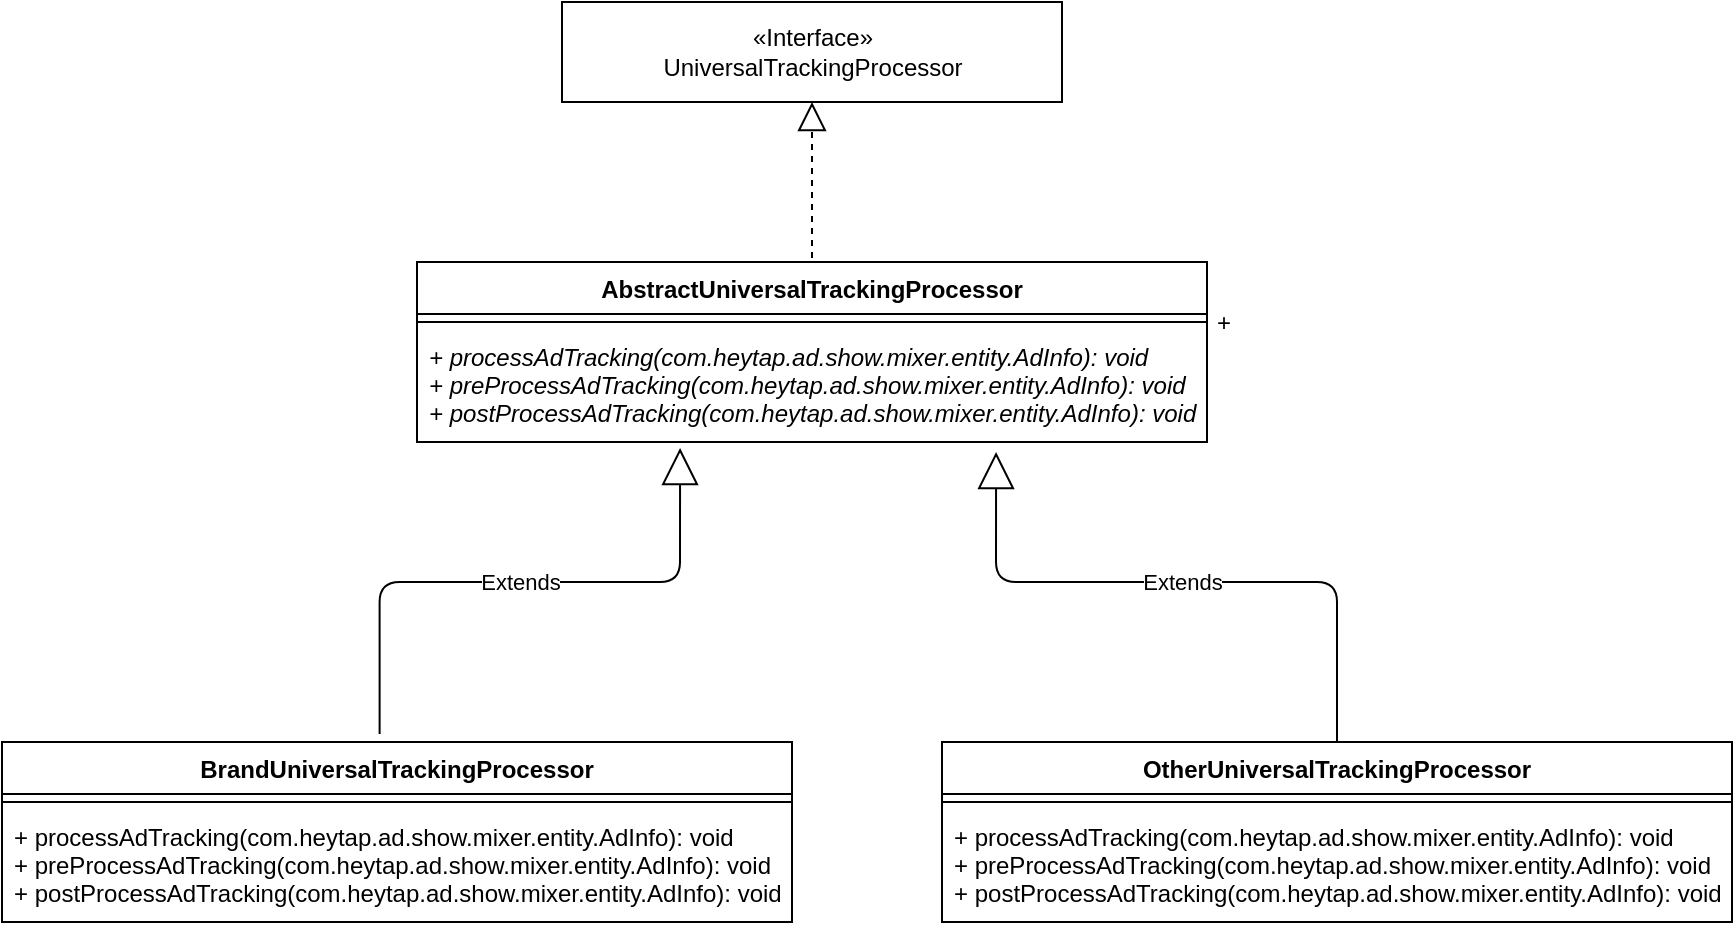 <mxfile version="14.7.7" type="github">
  <diagram id="6a731a19-8d31-9384-78a2-239565b7b9f0" name="Page-1">
    <mxGraphModel dx="1422" dy="916" grid="1" gridSize="10" guides="1" tooltips="1" connect="1" arrows="1" fold="1" page="1" pageScale="1" pageWidth="1169" pageHeight="827" background="none" math="0" shadow="0">
      <root>
        <mxCell id="0" />
        <mxCell id="1" parent="0" />
        <mxCell id="O0FxsAgiPYsCtjeI5LWV-29" value="«Interface»&lt;br&gt;UniversalTrackingProcessor" style="html=1;" vertex="1" parent="1">
          <mxGeometry x="390" y="140" width="250" height="50" as="geometry" />
        </mxCell>
        <mxCell id="O0FxsAgiPYsCtjeI5LWV-31" value="" style="endArrow=block;dashed=1;endFill=0;endSize=12;html=1;entryX=0.5;entryY=1;entryDx=0;entryDy=0;" edge="1" parent="1" target="O0FxsAgiPYsCtjeI5LWV-29">
          <mxGeometry width="160" relative="1" as="geometry">
            <mxPoint x="515" y="280" as="sourcePoint" />
            <mxPoint x="730" y="340" as="targetPoint" />
          </mxGeometry>
        </mxCell>
        <mxCell id="O0FxsAgiPYsCtjeI5LWV-46" value="AbstractUniversalTrackingProcessor" style="swimlane;fontStyle=1;align=center;verticalAlign=top;childLayout=stackLayout;horizontal=1;startSize=26;horizontalStack=0;resizeParent=1;resizeParentMax=0;resizeLast=0;collapsible=1;marginBottom=0;" vertex="1" parent="1">
          <mxGeometry x="317.5" y="270" width="395" height="90" as="geometry">
            <mxRectangle x="317.5" y="260" width="240" height="26" as="alternateBounds" />
          </mxGeometry>
        </mxCell>
        <mxCell id="O0FxsAgiPYsCtjeI5LWV-48" value="+" style="line;strokeWidth=1;fillColor=none;align=left;verticalAlign=middle;spacingTop=-1;spacingLeft=3;spacingRight=3;rotatable=0;labelPosition=right;points=[];portConstraint=eastwest;" vertex="1" parent="O0FxsAgiPYsCtjeI5LWV-46">
          <mxGeometry y="26" width="395" height="8" as="geometry" />
        </mxCell>
        <mxCell id="O0FxsAgiPYsCtjeI5LWV-49" value="+ processAdTracking(com.heytap.ad.show.mixer.entity.AdInfo): void&#xa;+ preProcessAdTracking(com.heytap.ad.show.mixer.entity.AdInfo): void&#xa;+ postProcessAdTracking(com.heytap.ad.show.mixer.entity.AdInfo): void" style="text;strokeColor=none;fillColor=none;align=left;verticalAlign=top;spacingLeft=4;spacingRight=4;overflow=hidden;rotatable=0;points=[[0,0.5],[1,0.5]];portConstraint=eastwest;fontStyle=2" vertex="1" parent="O0FxsAgiPYsCtjeI5LWV-46">
          <mxGeometry y="34" width="395" height="56" as="geometry" />
        </mxCell>
        <mxCell id="O0FxsAgiPYsCtjeI5LWV-51" value="BrandUniversalTrackingProcessor" style="swimlane;fontStyle=1;align=center;verticalAlign=top;childLayout=stackLayout;horizontal=1;startSize=26;horizontalStack=0;resizeParent=1;resizeParentMax=0;resizeLast=0;collapsible=1;marginBottom=0;" vertex="1" parent="1">
          <mxGeometry x="110" y="510" width="395" height="90" as="geometry" />
        </mxCell>
        <mxCell id="O0FxsAgiPYsCtjeI5LWV-52" value="" style="line;strokeWidth=1;fillColor=none;align=left;verticalAlign=middle;spacingTop=-1;spacingLeft=3;spacingRight=3;rotatable=0;labelPosition=right;points=[];portConstraint=eastwest;" vertex="1" parent="O0FxsAgiPYsCtjeI5LWV-51">
          <mxGeometry y="26" width="395" height="8" as="geometry" />
        </mxCell>
        <mxCell id="O0FxsAgiPYsCtjeI5LWV-53" value="+ processAdTracking(com.heytap.ad.show.mixer.entity.AdInfo): void&#xa;+ preProcessAdTracking(com.heytap.ad.show.mixer.entity.AdInfo): void&#xa;+ postProcessAdTracking(com.heytap.ad.show.mixer.entity.AdInfo): void" style="text;strokeColor=none;fillColor=none;align=left;verticalAlign=top;spacingLeft=4;spacingRight=4;overflow=hidden;rotatable=0;points=[[0,0.5],[1,0.5]];portConstraint=eastwest;" vertex="1" parent="O0FxsAgiPYsCtjeI5LWV-51">
          <mxGeometry y="34" width="395" height="56" as="geometry" />
        </mxCell>
        <mxCell id="O0FxsAgiPYsCtjeI5LWV-54" value="OtherUniversalTrackingProcessor" style="swimlane;fontStyle=1;align=center;verticalAlign=top;childLayout=stackLayout;horizontal=1;startSize=26;horizontalStack=0;resizeParent=1;resizeParentMax=0;resizeLast=0;collapsible=1;marginBottom=0;" vertex="1" parent="1">
          <mxGeometry x="580" y="510" width="395" height="90" as="geometry" />
        </mxCell>
        <mxCell id="O0FxsAgiPYsCtjeI5LWV-55" value="" style="line;strokeWidth=1;fillColor=none;align=left;verticalAlign=middle;spacingTop=-1;spacingLeft=3;spacingRight=3;rotatable=0;labelPosition=right;points=[];portConstraint=eastwest;" vertex="1" parent="O0FxsAgiPYsCtjeI5LWV-54">
          <mxGeometry y="26" width="395" height="8" as="geometry" />
        </mxCell>
        <mxCell id="O0FxsAgiPYsCtjeI5LWV-56" value="+ processAdTracking(com.heytap.ad.show.mixer.entity.AdInfo): void&#xa;+ preProcessAdTracking(com.heytap.ad.show.mixer.entity.AdInfo): void&#xa;+ postProcessAdTracking(com.heytap.ad.show.mixer.entity.AdInfo): void" style="text;strokeColor=none;fillColor=none;align=left;verticalAlign=top;spacingLeft=4;spacingRight=4;overflow=hidden;rotatable=0;points=[[0,0.5],[1,0.5]];portConstraint=eastwest;" vertex="1" parent="O0FxsAgiPYsCtjeI5LWV-54">
          <mxGeometry y="34" width="395" height="56" as="geometry" />
        </mxCell>
        <mxCell id="O0FxsAgiPYsCtjeI5LWV-58" value="Extends" style="endArrow=block;endSize=16;endFill=0;html=1;entryX=0.733;entryY=1.089;entryDx=0;entryDy=0;entryPerimeter=0;exitX=0.5;exitY=0;exitDx=0;exitDy=0;edgeStyle=orthogonalEdgeStyle;" edge="1" parent="1" source="O0FxsAgiPYsCtjeI5LWV-54" target="O0FxsAgiPYsCtjeI5LWV-49">
          <mxGeometry width="160" relative="1" as="geometry">
            <mxPoint x="500" y="480" as="sourcePoint" />
            <mxPoint x="660" y="480" as="targetPoint" />
            <Array as="points">
              <mxPoint x="778" y="430" />
              <mxPoint x="607" y="430" />
            </Array>
          </mxGeometry>
        </mxCell>
        <mxCell id="O0FxsAgiPYsCtjeI5LWV-59" value="Extends" style="endArrow=block;endSize=16;endFill=0;html=1;entryX=0.333;entryY=1.054;entryDx=0;entryDy=0;entryPerimeter=0;exitX=0.478;exitY=-0.044;exitDx=0;exitDy=0;exitPerimeter=0;edgeStyle=orthogonalEdgeStyle;" edge="1" parent="1" source="O0FxsAgiPYsCtjeI5LWV-51" target="O0FxsAgiPYsCtjeI5LWV-49">
          <mxGeometry width="160" relative="1" as="geometry">
            <mxPoint x="100" y="410" as="sourcePoint" />
            <mxPoint x="260" y="410" as="targetPoint" />
            <Array as="points">
              <mxPoint x="299" y="430" />
              <mxPoint x="449" y="430" />
            </Array>
          </mxGeometry>
        </mxCell>
      </root>
    </mxGraphModel>
  </diagram>
</mxfile>
